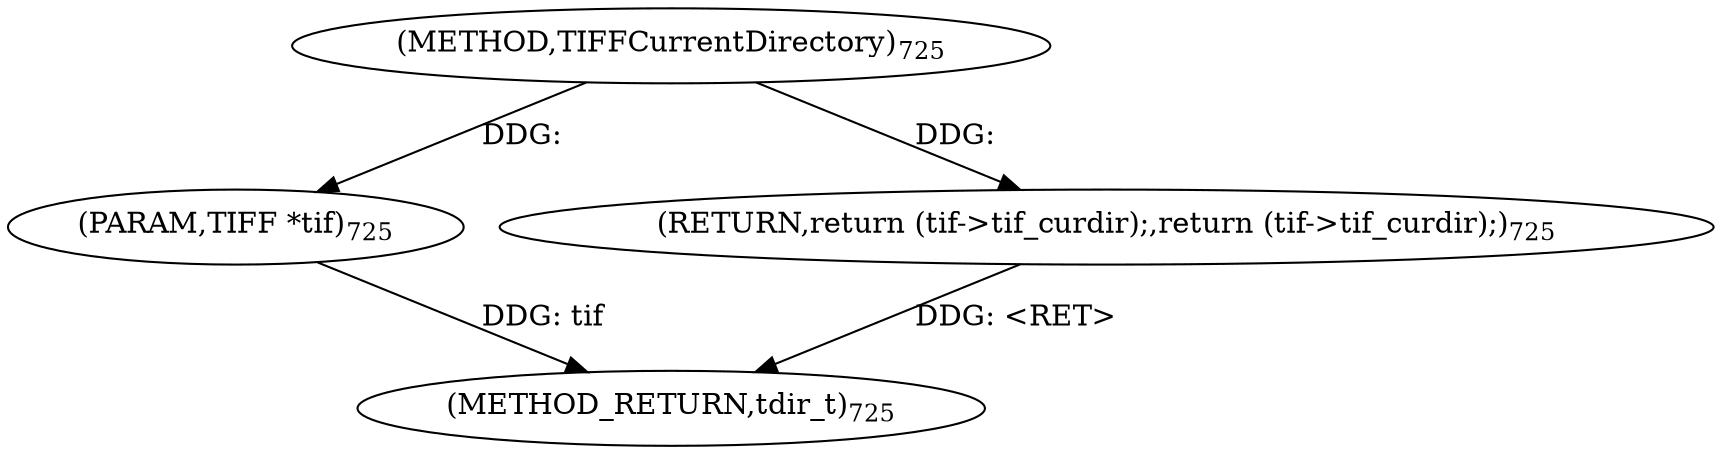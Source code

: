 digraph "TIFFCurrentDirectory" {  
"1547" [label = <(METHOD,TIFFCurrentDirectory)<SUB>725</SUB>> ]
"1554" [label = <(METHOD_RETURN,tdir_t)<SUB>725</SUB>> ]
"1548" [label = <(PARAM,TIFF *tif)<SUB>725</SUB>> ]
"1550" [label = <(RETURN,return (tif-&gt;tif_curdir);,return (tif-&gt;tif_curdir);)<SUB>725</SUB>> ]
  "1550" -> "1554"  [ label = "DDG: &lt;RET&gt;"] 
  "1548" -> "1554"  [ label = "DDG: tif"] 
  "1547" -> "1548"  [ label = "DDG: "] 
  "1547" -> "1550"  [ label = "DDG: "] 
}
